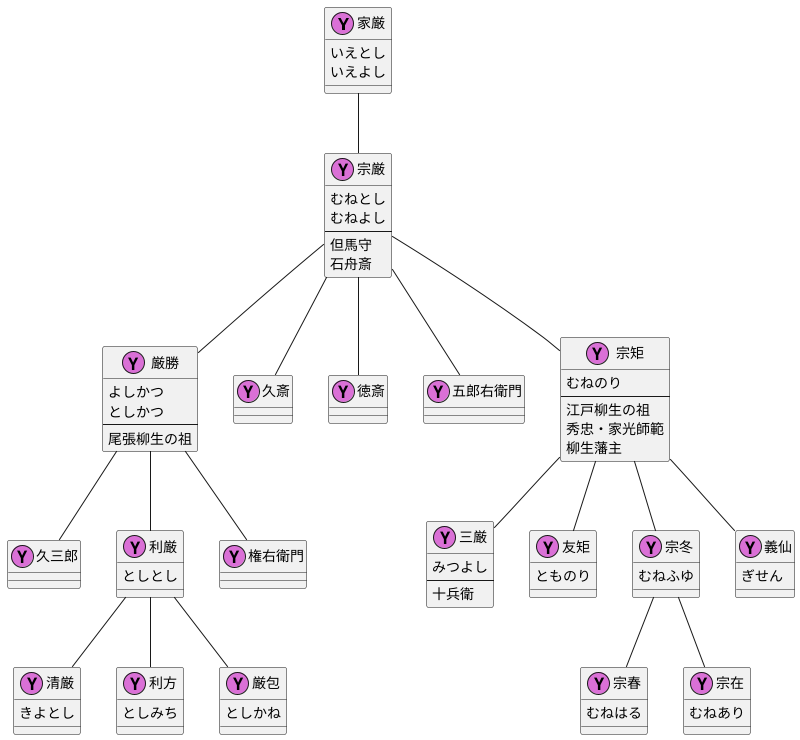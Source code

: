 @startuml
家厳 -- 宗厳

宗厳 -- 厳勝
宗厳 -- 久斎
宗厳 -- 徳斎
宗厳 -- 五郎右衛門
宗厳 -- 宗矩

厳勝 -- 久三郎
厳勝 -- 利厳
厳勝 -- 権右衛門

利厳 -- 清厳
利厳 -- 利方
利厳 -- 厳包

宗矩 -- 三厳
宗矩 -- 友矩
宗矩 -- 宗冬
宗矩 -- 義仙

宗冬 -- 宗春
宗冬 -- 宗在

class 家厳 << (Y,orchid) >> {
  いえとし
  いえよし
}

class 宗厳 << (Y,orchid) >> {
  むねとし
  むねよし
  --
  但馬守
  石舟斎
}

class 厳勝 << (Y,orchid) >> {
  よしかつ
  としかつ
  --
  尾張柳生の祖
}

class 久斎 << (Y,orchid) >> {

}

class 徳斎 << (Y,orchid) >> {

}

class 五郎右衛門 << (Y,orchid) >> {

}

class 宗矩 << (Y,orchid) >> {
  むねのり
  --
  江戸柳生の祖
  秀忠・家光師範
  柳生藩主
}

class 久三郎 << (Y,orchid) >> {

}

class 利厳 << (Y,orchid) >> {
  としとし
}

class 権右衛門 << (Y,orchid) >> {

}

class 清厳 << (Y,orchid) >> {
  きよとし
}

class 利方 << (Y,orchid) >> {
  としみち
}

class 厳包 << (Y,orchid) >> {
  としかね
}

class 三厳 << (Y,orchid) >> {
  みつよし
  --
  十兵衛
}

class 友矩 << (Y,orchid) >> {
  とものり
}

class 宗冬 << (Y,orchid) >> {
  むねふゆ
}

class 義仙 << (Y,orchid) >> {
  ぎせん
}

class 宗春 << (Y,orchid) >> {
  むねはる
}

class 宗在 << (Y,orchid) >> {
  むねあり
}
@enduml
